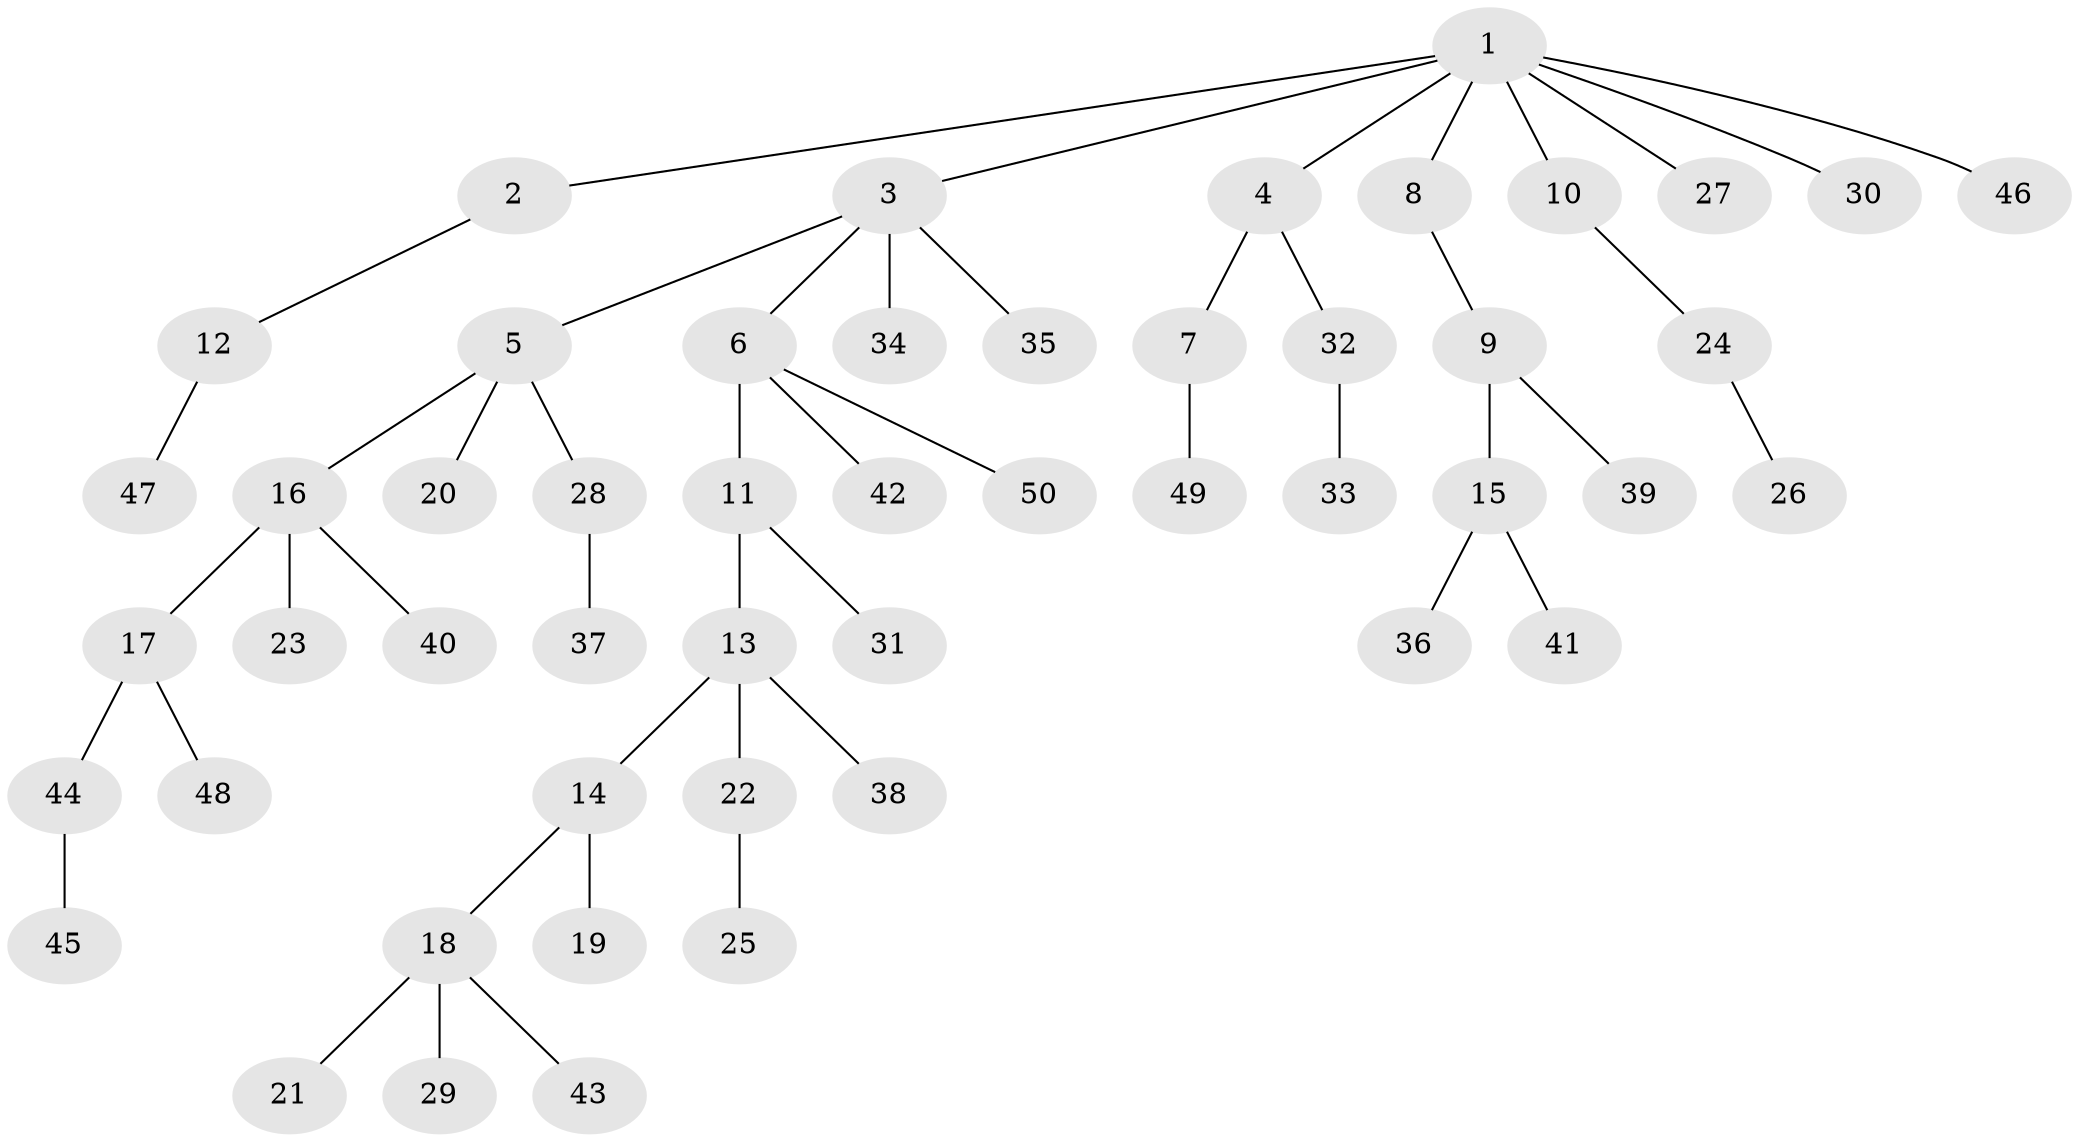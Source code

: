 // Generated by graph-tools (version 1.1) at 2025/52/03/09/25 04:52:42]
// undirected, 50 vertices, 49 edges
graph export_dot {
graph [start="1"]
  node [color=gray90,style=filled];
  1;
  2;
  3;
  4;
  5;
  6;
  7;
  8;
  9;
  10;
  11;
  12;
  13;
  14;
  15;
  16;
  17;
  18;
  19;
  20;
  21;
  22;
  23;
  24;
  25;
  26;
  27;
  28;
  29;
  30;
  31;
  32;
  33;
  34;
  35;
  36;
  37;
  38;
  39;
  40;
  41;
  42;
  43;
  44;
  45;
  46;
  47;
  48;
  49;
  50;
  1 -- 2;
  1 -- 3;
  1 -- 4;
  1 -- 8;
  1 -- 10;
  1 -- 27;
  1 -- 30;
  1 -- 46;
  2 -- 12;
  3 -- 5;
  3 -- 6;
  3 -- 34;
  3 -- 35;
  4 -- 7;
  4 -- 32;
  5 -- 16;
  5 -- 20;
  5 -- 28;
  6 -- 11;
  6 -- 42;
  6 -- 50;
  7 -- 49;
  8 -- 9;
  9 -- 15;
  9 -- 39;
  10 -- 24;
  11 -- 13;
  11 -- 31;
  12 -- 47;
  13 -- 14;
  13 -- 22;
  13 -- 38;
  14 -- 18;
  14 -- 19;
  15 -- 36;
  15 -- 41;
  16 -- 17;
  16 -- 23;
  16 -- 40;
  17 -- 44;
  17 -- 48;
  18 -- 21;
  18 -- 29;
  18 -- 43;
  22 -- 25;
  24 -- 26;
  28 -- 37;
  32 -- 33;
  44 -- 45;
}
